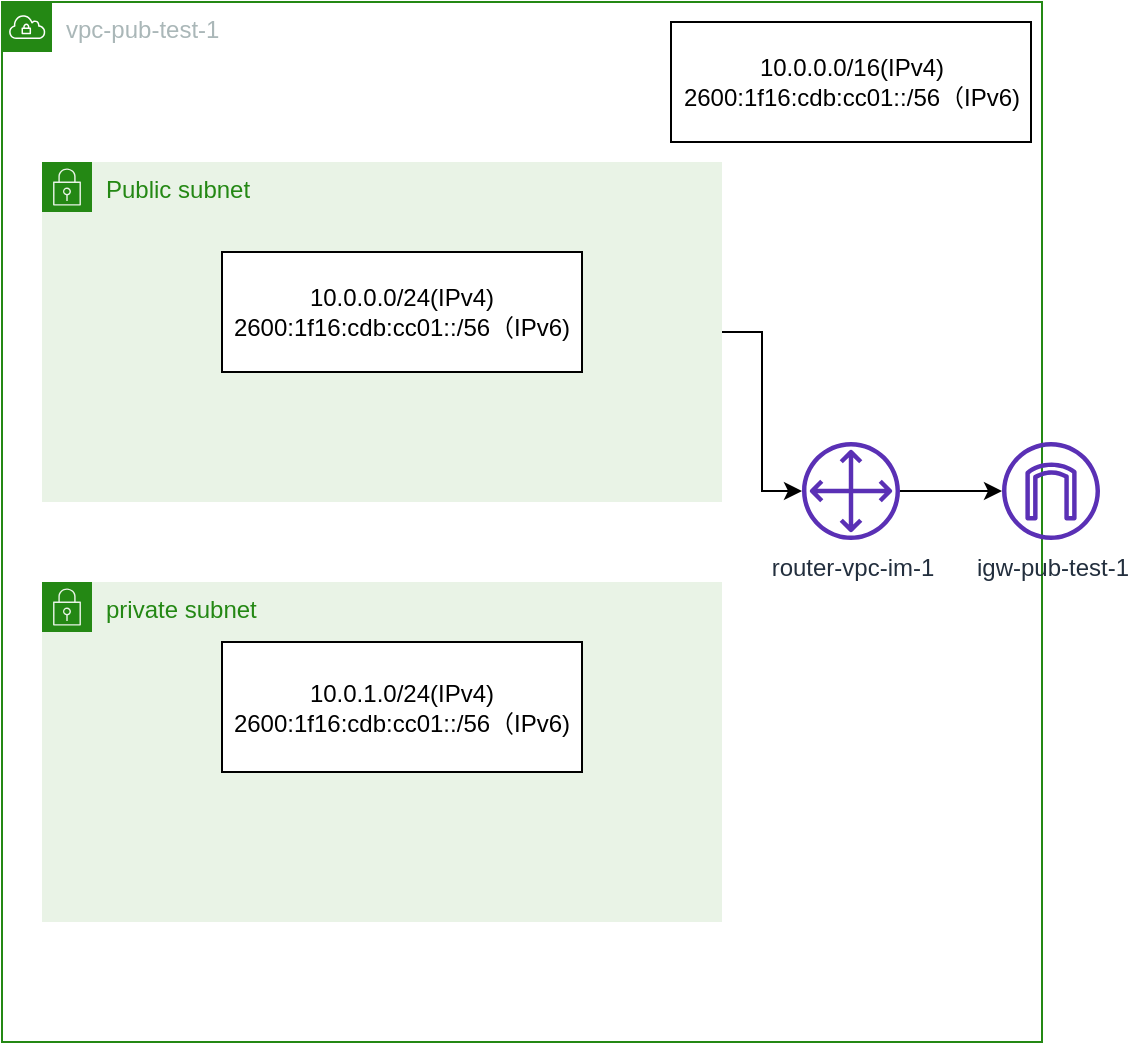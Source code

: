 <mxfile version="14.1.2" type="github">
  <diagram id="Ht1M8jgEwFfnCIfOTk4-" name="Page-1">
    <mxGraphModel dx="1422" dy="762" grid="1" gridSize="10" guides="1" tooltips="1" connect="1" arrows="1" fold="1" page="1" pageScale="1" pageWidth="1169" pageHeight="827" math="0" shadow="0">
      <root>
        <mxCell id="0" />
        <mxCell id="1" parent="0" />
        <mxCell id="2aH_tvC3fVsrlXDJNFyo-2" value="vpc-pub-test-1" style="points=[[0,0],[0.25,0],[0.5,0],[0.75,0],[1,0],[1,0.25],[1,0.5],[1,0.75],[1,1],[0.75,1],[0.5,1],[0.25,1],[0,1],[0,0.75],[0,0.5],[0,0.25]];outlineConnect=0;gradientColor=none;html=1;whiteSpace=wrap;fontSize=12;fontStyle=0;shape=mxgraph.aws4.group;grIcon=mxgraph.aws4.group_vpc;strokeColor=#248814;fillColor=none;verticalAlign=top;align=left;spacingLeft=30;fontColor=#AAB7B8;dashed=0;" vertex="1" parent="1">
          <mxGeometry x="150" y="130" width="520" height="520" as="geometry" />
        </mxCell>
        <mxCell id="2aH_tvC3fVsrlXDJNFyo-7" value="" style="edgeStyle=orthogonalEdgeStyle;rounded=0;orthogonalLoop=1;jettySize=auto;html=1;" edge="1" parent="1" source="2aH_tvC3fVsrlXDJNFyo-3" target="2aH_tvC3fVsrlXDJNFyo-4">
          <mxGeometry relative="1" as="geometry" />
        </mxCell>
        <mxCell id="2aH_tvC3fVsrlXDJNFyo-3" value="router-vpc-im-1" style="outlineConnect=0;fontColor=#232F3E;gradientColor=none;fillColor=#5A30B5;strokeColor=none;dashed=0;verticalLabelPosition=bottom;verticalAlign=top;align=center;html=1;fontSize=12;fontStyle=0;aspect=fixed;pointerEvents=1;shape=mxgraph.aws4.customer_gateway;" vertex="1" parent="1">
          <mxGeometry x="550" y="350" width="49" height="49" as="geometry" />
        </mxCell>
        <mxCell id="2aH_tvC3fVsrlXDJNFyo-4" value="igw-pub-test-1" style="outlineConnect=0;fontColor=#232F3E;gradientColor=none;fillColor=#5A30B5;strokeColor=none;dashed=0;verticalLabelPosition=bottom;verticalAlign=top;align=center;html=1;fontSize=12;fontStyle=0;aspect=fixed;pointerEvents=1;shape=mxgraph.aws4.internet_gateway;" vertex="1" parent="1">
          <mxGeometry x="650" y="350" width="49" height="49" as="geometry" />
        </mxCell>
        <mxCell id="2aH_tvC3fVsrlXDJNFyo-6" style="edgeStyle=orthogonalEdgeStyle;rounded=0;orthogonalLoop=1;jettySize=auto;html=1;exitX=1;exitY=0.5;exitDx=0;exitDy=0;" edge="1" parent="1" source="2aH_tvC3fVsrlXDJNFyo-5" target="2aH_tvC3fVsrlXDJNFyo-3">
          <mxGeometry relative="1" as="geometry" />
        </mxCell>
        <mxCell id="2aH_tvC3fVsrlXDJNFyo-5" value="Public subnet" style="points=[[0,0],[0.25,0],[0.5,0],[0.75,0],[1,0],[1,0.25],[1,0.5],[1,0.75],[1,1],[0.75,1],[0.5,1],[0.25,1],[0,1],[0,0.75],[0,0.5],[0,0.25]];outlineConnect=0;gradientColor=none;html=1;whiteSpace=wrap;fontSize=12;fontStyle=0;shape=mxgraph.aws4.group;grIcon=mxgraph.aws4.group_security_group;grStroke=0;strokeColor=#248814;fillColor=#E9F3E6;verticalAlign=top;align=left;spacingLeft=30;fontColor=#248814;dashed=0;" vertex="1" parent="1">
          <mxGeometry x="170" y="210" width="340" height="170" as="geometry" />
        </mxCell>
        <mxCell id="2aH_tvC3fVsrlXDJNFyo-8" value="10.0.0.0/24(IPv4)&lt;br&gt;2600:1f16:cdb:cc01::/56（IPv6)" style="whiteSpace=wrap;html=1;" vertex="1" parent="1">
          <mxGeometry x="260" y="255" width="180" height="60" as="geometry" />
        </mxCell>
        <mxCell id="2aH_tvC3fVsrlXDJNFyo-9" value="private subnet" style="points=[[0,0],[0.25,0],[0.5,0],[0.75,0],[1,0],[1,0.25],[1,0.5],[1,0.75],[1,1],[0.75,1],[0.5,1],[0.25,1],[0,1],[0,0.75],[0,0.5],[0,0.25]];outlineConnect=0;gradientColor=none;html=1;whiteSpace=wrap;fontSize=12;fontStyle=0;shape=mxgraph.aws4.group;grIcon=mxgraph.aws4.group_security_group;grStroke=0;strokeColor=#248814;fillColor=#E9F3E6;verticalAlign=top;align=left;spacingLeft=30;fontColor=#248814;dashed=0;" vertex="1" parent="1">
          <mxGeometry x="170" y="420" width="340" height="170" as="geometry" />
        </mxCell>
        <mxCell id="2aH_tvC3fVsrlXDJNFyo-10" value="10.0.1.0/24(IPv4)&lt;br&gt;2600:1f16:cdb:cc01::/56（IPv6)" style="whiteSpace=wrap;html=1;" vertex="1" parent="1">
          <mxGeometry x="260" y="450" width="180" height="65" as="geometry" />
        </mxCell>
        <mxCell id="2aH_tvC3fVsrlXDJNFyo-11" value="10.0.0.0/16(IPv4)&lt;br&gt;2600:1f16:cdb:cc01::/56（IPv6)" style="whiteSpace=wrap;html=1;" vertex="1" parent="1">
          <mxGeometry x="484.5" y="140" width="180" height="60" as="geometry" />
        </mxCell>
      </root>
    </mxGraphModel>
  </diagram>
</mxfile>
